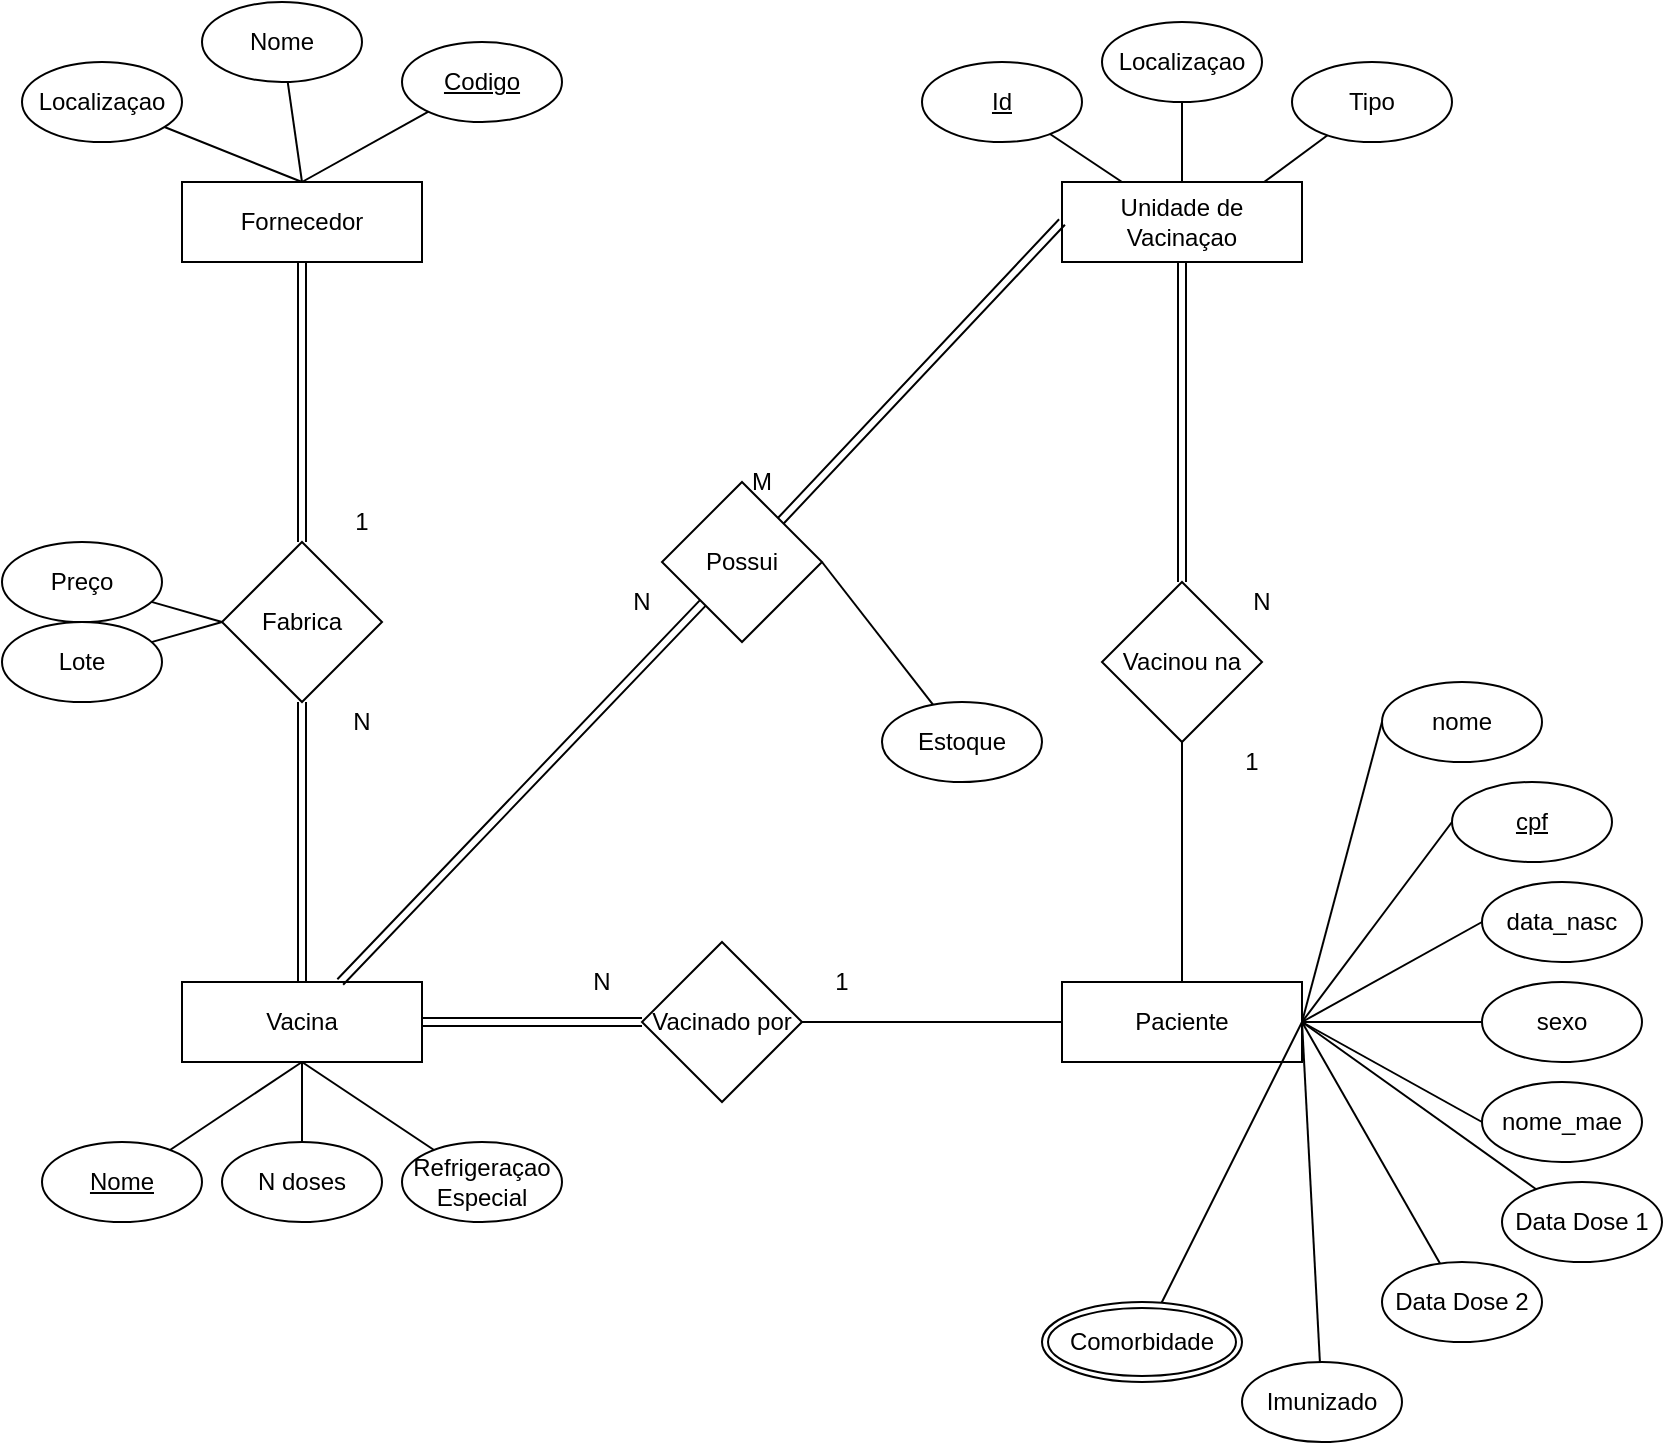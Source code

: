 <mxfile version="14.4.8" type="github">
  <diagram id="R2lEEEUBdFMjLlhIrx00" name="Page-1">
    <mxGraphModel dx="622" dy="1189" grid="1" gridSize="10" guides="1" tooltips="1" connect="1" arrows="1" fold="1" page="0" pageScale="1" pageWidth="850" pageHeight="1100" math="0" shadow="0" extFonts="Permanent Marker^https://fonts.googleapis.com/css?family=Permanent+Marker">
      <root>
        <mxCell id="0" />
        <mxCell id="1" parent="0" />
        <mxCell id="XcMcHnZJGsY6i6CQSqj3-1" style="edgeStyle=none;orthogonalLoop=1;jettySize=auto;html=1;exitX=1;exitY=0.5;exitDx=0;exitDy=0;entryX=0;entryY=0.5;entryDx=0;entryDy=0;endArrow=none;endFill=0;" parent="1" source="XcMcHnZJGsY6i6CQSqj3-10" target="XcMcHnZJGsY6i6CQSqj3-11" edge="1">
          <mxGeometry relative="1" as="geometry" />
        </mxCell>
        <mxCell id="XcMcHnZJGsY6i6CQSqj3-2" style="edgeStyle=none;orthogonalLoop=1;jettySize=auto;html=1;exitX=1;exitY=0.5;exitDx=0;exitDy=0;entryX=0;entryY=0.5;entryDx=0;entryDy=0;endArrow=none;endFill=0;" parent="1" source="XcMcHnZJGsY6i6CQSqj3-10" target="XcMcHnZJGsY6i6CQSqj3-12" edge="1">
          <mxGeometry relative="1" as="geometry" />
        </mxCell>
        <mxCell id="XcMcHnZJGsY6i6CQSqj3-3" style="edgeStyle=none;orthogonalLoop=1;jettySize=auto;html=1;exitX=1;exitY=0.5;exitDx=0;exitDy=0;entryX=0;entryY=0.5;entryDx=0;entryDy=0;endArrow=none;endFill=0;" parent="1" source="XcMcHnZJGsY6i6CQSqj3-10" target="XcMcHnZJGsY6i6CQSqj3-13" edge="1">
          <mxGeometry relative="1" as="geometry" />
        </mxCell>
        <mxCell id="XcMcHnZJGsY6i6CQSqj3-4" style="edgeStyle=none;orthogonalLoop=1;jettySize=auto;html=1;exitX=1;exitY=0.5;exitDx=0;exitDy=0;entryX=0;entryY=0.5;entryDx=0;entryDy=0;endArrow=none;endFill=0;" parent="1" source="XcMcHnZJGsY6i6CQSqj3-10" target="XcMcHnZJGsY6i6CQSqj3-14" edge="1">
          <mxGeometry relative="1" as="geometry" />
        </mxCell>
        <mxCell id="XcMcHnZJGsY6i6CQSqj3-5" style="edgeStyle=none;orthogonalLoop=1;jettySize=auto;html=1;exitX=1;exitY=0.5;exitDx=0;exitDy=0;entryX=0;entryY=0.5;entryDx=0;entryDy=0;endArrow=none;endFill=0;" parent="1" source="XcMcHnZJGsY6i6CQSqj3-10" target="XcMcHnZJGsY6i6CQSqj3-15" edge="1">
          <mxGeometry relative="1" as="geometry" />
        </mxCell>
        <mxCell id="7K1I5dFzcGEfuD3THhKZ-40" style="edgeStyle=none;rounded=0;orthogonalLoop=1;jettySize=auto;html=1;entryX=0.5;entryY=1;entryDx=0;entryDy=0;endArrow=none;endFill=0;" edge="1" parent="1" source="XcMcHnZJGsY6i6CQSqj3-10" target="7K1I5dFzcGEfuD3THhKZ-39">
          <mxGeometry relative="1" as="geometry" />
        </mxCell>
        <mxCell id="XcMcHnZJGsY6i6CQSqj3-10" value="Paciente" style="whiteSpace=wrap;html=1;" parent="1" vertex="1">
          <mxGeometry x="1360" y="240" width="120" height="40" as="geometry" />
        </mxCell>
        <mxCell id="XcMcHnZJGsY6i6CQSqj3-11" value="nome" style="ellipse;whiteSpace=wrap;html=1;" parent="1" vertex="1">
          <mxGeometry x="1520" y="90" width="80" height="40" as="geometry" />
        </mxCell>
        <mxCell id="XcMcHnZJGsY6i6CQSqj3-12" value="&lt;u&gt;cpf&lt;/u&gt;" style="ellipse;whiteSpace=wrap;html=1;" parent="1" vertex="1">
          <mxGeometry x="1555" y="140" width="80" height="40" as="geometry" />
        </mxCell>
        <mxCell id="XcMcHnZJGsY6i6CQSqj3-13" value="&lt;div&gt;data_nasc&lt;/div&gt;" style="ellipse;whiteSpace=wrap;html=1;" parent="1" vertex="1">
          <mxGeometry x="1570" y="190" width="80" height="40" as="geometry" />
        </mxCell>
        <mxCell id="XcMcHnZJGsY6i6CQSqj3-14" value="sexo" style="ellipse;whiteSpace=wrap;html=1;" parent="1" vertex="1">
          <mxGeometry x="1570" y="240" width="80" height="40" as="geometry" />
        </mxCell>
        <mxCell id="XcMcHnZJGsY6i6CQSqj3-15" value="&lt;div&gt;nome_mae&lt;/div&gt;" style="ellipse;whiteSpace=wrap;html=1;" parent="1" vertex="1">
          <mxGeometry x="1570" y="290" width="80" height="40" as="geometry" />
        </mxCell>
        <mxCell id="7K1I5dFzcGEfuD3THhKZ-13" style="edgeStyle=orthogonalEdgeStyle;rounded=0;orthogonalLoop=1;jettySize=auto;html=1;shape=link;" edge="1" parent="1" source="7K1I5dFzcGEfuD3THhKZ-6" target="7K1I5dFzcGEfuD3THhKZ-11">
          <mxGeometry relative="1" as="geometry" />
        </mxCell>
        <mxCell id="7K1I5dFzcGEfuD3THhKZ-6" value="Vacina" style="rounded=0;whiteSpace=wrap;html=1;" vertex="1" parent="1">
          <mxGeometry x="920" y="240" width="120" height="40" as="geometry" />
        </mxCell>
        <mxCell id="7K1I5dFzcGEfuD3THhKZ-30" style="edgeStyle=none;rounded=0;orthogonalLoop=1;jettySize=auto;html=1;entryX=0.5;entryY=0;entryDx=0;entryDy=0;endArrow=none;endFill=0;shape=link;" edge="1" parent="1" source="7K1I5dFzcGEfuD3THhKZ-7" target="7K1I5dFzcGEfuD3THhKZ-29">
          <mxGeometry relative="1" as="geometry" />
        </mxCell>
        <mxCell id="7K1I5dFzcGEfuD3THhKZ-7" value="&lt;div&gt;Fornecedor&lt;/div&gt;" style="rounded=0;whiteSpace=wrap;html=1;" vertex="1" parent="1">
          <mxGeometry x="920" y="-160" width="120" height="40" as="geometry" />
        </mxCell>
        <mxCell id="7K1I5dFzcGEfuD3THhKZ-8" value="Unidade de Vacinaçao" style="rounded=0;whiteSpace=wrap;html=1;" vertex="1" parent="1">
          <mxGeometry x="1360" y="-160" width="120" height="40" as="geometry" />
        </mxCell>
        <mxCell id="7K1I5dFzcGEfuD3THhKZ-14" style="rounded=0;orthogonalLoop=1;jettySize=auto;html=1;endArrow=none;endFill=0;" edge="1" parent="1" source="7K1I5dFzcGEfuD3THhKZ-11" target="XcMcHnZJGsY6i6CQSqj3-10">
          <mxGeometry relative="1" as="geometry" />
        </mxCell>
        <mxCell id="7K1I5dFzcGEfuD3THhKZ-11" value="Vacinado por" style="rhombus;whiteSpace=wrap;html=1;" vertex="1" parent="1">
          <mxGeometry x="1150" y="220" width="80" height="80" as="geometry" />
        </mxCell>
        <mxCell id="7K1I5dFzcGEfuD3THhKZ-20" style="edgeStyle=none;rounded=0;orthogonalLoop=1;jettySize=auto;html=1;endArrow=none;endFill=0;" edge="1" parent="1" source="7K1I5dFzcGEfuD3THhKZ-16">
          <mxGeometry relative="1" as="geometry">
            <mxPoint x="980" y="280" as="targetPoint" />
          </mxGeometry>
        </mxCell>
        <mxCell id="7K1I5dFzcGEfuD3THhKZ-16" value="&lt;u&gt;Nome&lt;/u&gt;" style="ellipse;whiteSpace=wrap;html=1;" vertex="1" parent="1">
          <mxGeometry x="850" y="320" width="80" height="40" as="geometry" />
        </mxCell>
        <mxCell id="7K1I5dFzcGEfuD3THhKZ-21" style="edgeStyle=none;rounded=0;orthogonalLoop=1;jettySize=auto;html=1;endArrow=none;endFill=0;entryX=0.5;entryY=1;entryDx=0;entryDy=0;" edge="1" parent="1" source="7K1I5dFzcGEfuD3THhKZ-17" target="7K1I5dFzcGEfuD3THhKZ-6">
          <mxGeometry relative="1" as="geometry">
            <mxPoint x="960" y="290" as="targetPoint" />
          </mxGeometry>
        </mxCell>
        <mxCell id="7K1I5dFzcGEfuD3THhKZ-17" value="N doses" style="ellipse;whiteSpace=wrap;html=1;" vertex="1" parent="1">
          <mxGeometry x="940" y="320" width="80" height="40" as="geometry" />
        </mxCell>
        <mxCell id="7K1I5dFzcGEfuD3THhKZ-22" style="edgeStyle=none;rounded=0;orthogonalLoop=1;jettySize=auto;html=1;endArrow=none;endFill=0;entryX=0.5;entryY=1;entryDx=0;entryDy=0;" edge="1" parent="1" source="7K1I5dFzcGEfuD3THhKZ-18" target="7K1I5dFzcGEfuD3THhKZ-6">
          <mxGeometry relative="1" as="geometry">
            <mxPoint x="960" y="300" as="targetPoint" />
          </mxGeometry>
        </mxCell>
        <mxCell id="7K1I5dFzcGEfuD3THhKZ-18" value="Refrigeraçao Especial" style="ellipse;whiteSpace=wrap;html=1;" vertex="1" parent="1">
          <mxGeometry x="1030" y="320" width="80" height="40" as="geometry" />
        </mxCell>
        <mxCell id="7K1I5dFzcGEfuD3THhKZ-33" style="edgeStyle=none;rounded=0;orthogonalLoop=1;jettySize=auto;html=1;entryX=0.5;entryY=0;entryDx=0;entryDy=0;endArrow=none;endFill=0;" edge="1" parent="1" source="7K1I5dFzcGEfuD3THhKZ-24" target="7K1I5dFzcGEfuD3THhKZ-7">
          <mxGeometry relative="1" as="geometry" />
        </mxCell>
        <mxCell id="7K1I5dFzcGEfuD3THhKZ-24" value="Nome" style="ellipse;whiteSpace=wrap;html=1;" vertex="1" parent="1">
          <mxGeometry x="930" y="-250" width="80" height="40" as="geometry" />
        </mxCell>
        <mxCell id="7K1I5dFzcGEfuD3THhKZ-34" style="edgeStyle=none;rounded=0;orthogonalLoop=1;jettySize=auto;html=1;entryX=0.5;entryY=0;entryDx=0;entryDy=0;endArrow=none;endFill=0;" edge="1" parent="1" source="7K1I5dFzcGEfuD3THhKZ-25" target="7K1I5dFzcGEfuD3THhKZ-7">
          <mxGeometry relative="1" as="geometry" />
        </mxCell>
        <mxCell id="7K1I5dFzcGEfuD3THhKZ-25" value="Localizaçao" style="ellipse;whiteSpace=wrap;html=1;" vertex="1" parent="1">
          <mxGeometry x="840" y="-220" width="80" height="40" as="geometry" />
        </mxCell>
        <mxCell id="7K1I5dFzcGEfuD3THhKZ-31" style="edgeStyle=none;rounded=0;orthogonalLoop=1;jettySize=auto;html=1;entryX=0.5;entryY=0;entryDx=0;entryDy=0;endArrow=none;endFill=0;shape=link;" edge="1" parent="1" source="7K1I5dFzcGEfuD3THhKZ-29" target="7K1I5dFzcGEfuD3THhKZ-6">
          <mxGeometry relative="1" as="geometry" />
        </mxCell>
        <mxCell id="7K1I5dFzcGEfuD3THhKZ-29" value="Fabrica" style="rhombus;whiteSpace=wrap;html=1;" vertex="1" parent="1">
          <mxGeometry x="940" y="20" width="80" height="80" as="geometry" />
        </mxCell>
        <mxCell id="7K1I5dFzcGEfuD3THhKZ-37" style="edgeStyle=none;rounded=0;orthogonalLoop=1;jettySize=auto;html=1;entryX=0;entryY=0.5;entryDx=0;entryDy=0;endArrow=none;endFill=0;shape=link;" edge="1" parent="1" source="7K1I5dFzcGEfuD3THhKZ-35" target="7K1I5dFzcGEfuD3THhKZ-8">
          <mxGeometry relative="1" as="geometry" />
        </mxCell>
        <mxCell id="7K1I5dFzcGEfuD3THhKZ-42" style="edgeStyle=none;shape=link;rounded=0;orthogonalLoop=1;jettySize=auto;html=1;endArrow=none;endFill=0;" edge="1" parent="1" source="7K1I5dFzcGEfuD3THhKZ-35" target="7K1I5dFzcGEfuD3THhKZ-6">
          <mxGeometry relative="1" as="geometry" />
        </mxCell>
        <mxCell id="7K1I5dFzcGEfuD3THhKZ-35" value="Possui" style="rhombus;whiteSpace=wrap;html=1;" vertex="1" parent="1">
          <mxGeometry x="1160" y="-10" width="80" height="80" as="geometry" />
        </mxCell>
        <mxCell id="7K1I5dFzcGEfuD3THhKZ-41" style="edgeStyle=none;rounded=0;orthogonalLoop=1;jettySize=auto;html=1;endArrow=none;endFill=0;shape=link;" edge="1" parent="1" source="7K1I5dFzcGEfuD3THhKZ-39" target="7K1I5dFzcGEfuD3THhKZ-8">
          <mxGeometry relative="1" as="geometry" />
        </mxCell>
        <mxCell id="7K1I5dFzcGEfuD3THhKZ-39" value="Vacinou na" style="rhombus;whiteSpace=wrap;html=1;" vertex="1" parent="1">
          <mxGeometry x="1380" y="40" width="80" height="80" as="geometry" />
        </mxCell>
        <mxCell id="7K1I5dFzcGEfuD3THhKZ-45" style="edgeStyle=none;rounded=0;orthogonalLoop=1;jettySize=auto;html=1;endArrow=none;endFill=0;" edge="1" parent="1" source="7K1I5dFzcGEfuD3THhKZ-43">
          <mxGeometry relative="1" as="geometry">
            <mxPoint x="940" y="60" as="targetPoint" />
          </mxGeometry>
        </mxCell>
        <mxCell id="7K1I5dFzcGEfuD3THhKZ-43" value="Preço" style="ellipse;whiteSpace=wrap;html=1;" vertex="1" parent="1">
          <mxGeometry x="830" y="20" width="80" height="40" as="geometry" />
        </mxCell>
        <mxCell id="7K1I5dFzcGEfuD3THhKZ-46" style="edgeStyle=none;rounded=0;orthogonalLoop=1;jettySize=auto;html=1;endArrow=none;endFill=0;entryX=0;entryY=0.5;entryDx=0;entryDy=0;" edge="1" parent="1" source="7K1I5dFzcGEfuD3THhKZ-44" target="7K1I5dFzcGEfuD3THhKZ-29">
          <mxGeometry relative="1" as="geometry">
            <mxPoint x="950" y="70" as="targetPoint" />
          </mxGeometry>
        </mxCell>
        <mxCell id="7K1I5dFzcGEfuD3THhKZ-44" value="Lote" style="ellipse;whiteSpace=wrap;html=1;" vertex="1" parent="1">
          <mxGeometry x="830" y="60" width="80" height="40" as="geometry" />
        </mxCell>
        <mxCell id="7K1I5dFzcGEfuD3THhKZ-48" style="edgeStyle=none;rounded=0;orthogonalLoop=1;jettySize=auto;html=1;exitX=0;exitY=0;exitDx=0;exitDy=0;endArrow=none;endFill=0;" edge="1" parent="1" source="7K1I5dFzcGEfuD3THhKZ-18" target="7K1I5dFzcGEfuD3THhKZ-18">
          <mxGeometry relative="1" as="geometry" />
        </mxCell>
        <mxCell id="7K1I5dFzcGEfuD3THhKZ-50" style="edgeStyle=none;rounded=0;orthogonalLoop=1;jettySize=auto;html=1;entryX=1;entryY=0.5;entryDx=0;entryDy=0;endArrow=none;endFill=0;" edge="1" parent="1" source="7K1I5dFzcGEfuD3THhKZ-49" target="7K1I5dFzcGEfuD3THhKZ-35">
          <mxGeometry relative="1" as="geometry" />
        </mxCell>
        <mxCell id="7K1I5dFzcGEfuD3THhKZ-49" value="Estoque" style="ellipse;whiteSpace=wrap;html=1;" vertex="1" parent="1">
          <mxGeometry x="1270" y="100" width="80" height="40" as="geometry" />
        </mxCell>
        <mxCell id="7K1I5dFzcGEfuD3THhKZ-58" style="edgeStyle=none;rounded=0;orthogonalLoop=1;jettySize=auto;html=1;endArrow=none;endFill=0;" edge="1" parent="1" source="7K1I5dFzcGEfuD3THhKZ-55" target="7K1I5dFzcGEfuD3THhKZ-8">
          <mxGeometry relative="1" as="geometry" />
        </mxCell>
        <mxCell id="7K1I5dFzcGEfuD3THhKZ-55" value="&lt;u&gt;Id&lt;/u&gt;" style="ellipse;whiteSpace=wrap;html=1;" vertex="1" parent="1">
          <mxGeometry x="1290" y="-220" width="80" height="40" as="geometry" />
        </mxCell>
        <mxCell id="7K1I5dFzcGEfuD3THhKZ-59" style="edgeStyle=none;rounded=0;orthogonalLoop=1;jettySize=auto;html=1;endArrow=none;endFill=0;" edge="1" parent="1" source="7K1I5dFzcGEfuD3THhKZ-56" target="7K1I5dFzcGEfuD3THhKZ-8">
          <mxGeometry relative="1" as="geometry" />
        </mxCell>
        <mxCell id="7K1I5dFzcGEfuD3THhKZ-56" value="Localizaçao" style="ellipse;whiteSpace=wrap;html=1;" vertex="1" parent="1">
          <mxGeometry x="1380" y="-240" width="80" height="40" as="geometry" />
        </mxCell>
        <mxCell id="7K1I5dFzcGEfuD3THhKZ-60" style="edgeStyle=none;rounded=0;orthogonalLoop=1;jettySize=auto;html=1;entryX=0.842;entryY=0;entryDx=0;entryDy=0;entryPerimeter=0;endArrow=none;endFill=0;" edge="1" parent="1" source="7K1I5dFzcGEfuD3THhKZ-57" target="7K1I5dFzcGEfuD3THhKZ-8">
          <mxGeometry relative="1" as="geometry" />
        </mxCell>
        <mxCell id="7K1I5dFzcGEfuD3THhKZ-57" value="Tipo" style="ellipse;whiteSpace=wrap;html=1;" vertex="1" parent="1">
          <mxGeometry x="1475" y="-220" width="80" height="40" as="geometry" />
        </mxCell>
        <mxCell id="7K1I5dFzcGEfuD3THhKZ-64" style="edgeStyle=none;rounded=0;orthogonalLoop=1;jettySize=auto;html=1;entryX=1;entryY=0.5;entryDx=0;entryDy=0;endArrow=none;endFill=0;" edge="1" parent="1" source="7K1I5dFzcGEfuD3THhKZ-61" target="XcMcHnZJGsY6i6CQSqj3-10">
          <mxGeometry relative="1" as="geometry" />
        </mxCell>
        <mxCell id="7K1I5dFzcGEfuD3THhKZ-61" value="Data Dose 1" style="ellipse;whiteSpace=wrap;html=1;" vertex="1" parent="1">
          <mxGeometry x="1580" y="340" width="80" height="40" as="geometry" />
        </mxCell>
        <mxCell id="7K1I5dFzcGEfuD3THhKZ-63" style="edgeStyle=none;rounded=0;orthogonalLoop=1;jettySize=auto;html=1;entryX=1;entryY=0.5;entryDx=0;entryDy=0;endArrow=none;endFill=0;" edge="1" parent="1" source="7K1I5dFzcGEfuD3THhKZ-62" target="XcMcHnZJGsY6i6CQSqj3-10">
          <mxGeometry relative="1" as="geometry" />
        </mxCell>
        <mxCell id="7K1I5dFzcGEfuD3THhKZ-62" value="&lt;div&gt;Data Dose 2&lt;/div&gt;" style="ellipse;whiteSpace=wrap;html=1;" vertex="1" parent="1">
          <mxGeometry x="1520" y="380" width="80" height="40" as="geometry" />
        </mxCell>
        <mxCell id="7K1I5dFzcGEfuD3THhKZ-66" style="edgeStyle=none;rounded=0;orthogonalLoop=1;jettySize=auto;html=1;entryX=0.5;entryY=0;entryDx=0;entryDy=0;endArrow=none;endFill=0;" edge="1" parent="1" source="7K1I5dFzcGEfuD3THhKZ-65" target="7K1I5dFzcGEfuD3THhKZ-7">
          <mxGeometry relative="1" as="geometry" />
        </mxCell>
        <mxCell id="7K1I5dFzcGEfuD3THhKZ-65" value="&lt;u&gt;Codigo&lt;/u&gt;" style="ellipse;whiteSpace=wrap;html=1;" vertex="1" parent="1">
          <mxGeometry x="1030" y="-230" width="80" height="40" as="geometry" />
        </mxCell>
        <mxCell id="7K1I5dFzcGEfuD3THhKZ-67" value="1" style="text;html=1;strokeColor=none;fillColor=none;align=center;verticalAlign=middle;whiteSpace=wrap;rounded=0;" vertex="1" parent="1">
          <mxGeometry x="990" width="40" height="20" as="geometry" />
        </mxCell>
        <mxCell id="7K1I5dFzcGEfuD3THhKZ-68" value="N" style="text;html=1;strokeColor=none;fillColor=none;align=center;verticalAlign=middle;whiteSpace=wrap;rounded=0;" vertex="1" parent="1">
          <mxGeometry x="990" y="100" width="40" height="20" as="geometry" />
        </mxCell>
        <mxCell id="7K1I5dFzcGEfuD3THhKZ-69" style="edgeStyle=none;rounded=0;orthogonalLoop=1;jettySize=auto;html=1;exitX=0.75;exitY=0;exitDx=0;exitDy=0;endArrow=none;endFill=0;" edge="1" parent="1" source="7K1I5dFzcGEfuD3THhKZ-68" target="7K1I5dFzcGEfuD3THhKZ-68">
          <mxGeometry relative="1" as="geometry" />
        </mxCell>
        <mxCell id="7K1I5dFzcGEfuD3THhKZ-70" value="M" style="text;html=1;strokeColor=none;fillColor=none;align=center;verticalAlign=middle;whiteSpace=wrap;rounded=0;" vertex="1" parent="1">
          <mxGeometry x="1190" y="-20" width="40" height="20" as="geometry" />
        </mxCell>
        <mxCell id="7K1I5dFzcGEfuD3THhKZ-72" value="N" style="text;html=1;strokeColor=none;fillColor=none;align=center;verticalAlign=middle;whiteSpace=wrap;rounded=0;" vertex="1" parent="1">
          <mxGeometry x="1110" y="230" width="40" height="20" as="geometry" />
        </mxCell>
        <mxCell id="7K1I5dFzcGEfuD3THhKZ-73" value="1" style="text;html=1;strokeColor=none;fillColor=none;align=center;verticalAlign=middle;whiteSpace=wrap;rounded=0;" vertex="1" parent="1">
          <mxGeometry x="1230" y="230" width="40" height="20" as="geometry" />
        </mxCell>
        <mxCell id="7K1I5dFzcGEfuD3THhKZ-74" value="1" style="text;html=1;strokeColor=none;fillColor=none;align=center;verticalAlign=middle;whiteSpace=wrap;rounded=0;" vertex="1" parent="1">
          <mxGeometry x="1435" y="120" width="40" height="20" as="geometry" />
        </mxCell>
        <mxCell id="7K1I5dFzcGEfuD3THhKZ-75" value="N" style="text;html=1;strokeColor=none;fillColor=none;align=center;verticalAlign=middle;whiteSpace=wrap;rounded=0;" vertex="1" parent="1">
          <mxGeometry x="1440" y="40" width="40" height="20" as="geometry" />
        </mxCell>
        <mxCell id="7K1I5dFzcGEfuD3THhKZ-76" value="N" style="text;html=1;strokeColor=none;fillColor=none;align=center;verticalAlign=middle;whiteSpace=wrap;rounded=0;" vertex="1" parent="1">
          <mxGeometry x="1130" y="40" width="40" height="20" as="geometry" />
        </mxCell>
        <mxCell id="7K1I5dFzcGEfuD3THhKZ-81" style="edgeStyle=none;rounded=0;orthogonalLoop=1;jettySize=auto;html=1;endArrow=none;endFill=0;" edge="1" parent="1" source="7K1I5dFzcGEfuD3THhKZ-80">
          <mxGeometry relative="1" as="geometry">
            <mxPoint x="1480" y="260" as="targetPoint" />
          </mxGeometry>
        </mxCell>
        <mxCell id="7K1I5dFzcGEfuD3THhKZ-80" value="Comorbidade" style="ellipse;shape=doubleEllipse;margin=3;whiteSpace=wrap;html=1;align=center;strokeColor=#000000;" vertex="1" parent="1">
          <mxGeometry x="1350" y="400" width="100" height="40" as="geometry" />
        </mxCell>
        <mxCell id="7K1I5dFzcGEfuD3THhKZ-83" style="edgeStyle=none;rounded=0;orthogonalLoop=1;jettySize=auto;html=1;entryX=1;entryY=0.5;entryDx=0;entryDy=0;endArrow=none;endFill=0;" edge="1" parent="1" source="7K1I5dFzcGEfuD3THhKZ-82" target="XcMcHnZJGsY6i6CQSqj3-10">
          <mxGeometry relative="1" as="geometry" />
        </mxCell>
        <mxCell id="7K1I5dFzcGEfuD3THhKZ-82" value="Imunizado" style="ellipse;whiteSpace=wrap;html=1;" vertex="1" parent="1">
          <mxGeometry x="1450" y="430" width="80" height="40" as="geometry" />
        </mxCell>
      </root>
    </mxGraphModel>
  </diagram>
</mxfile>
